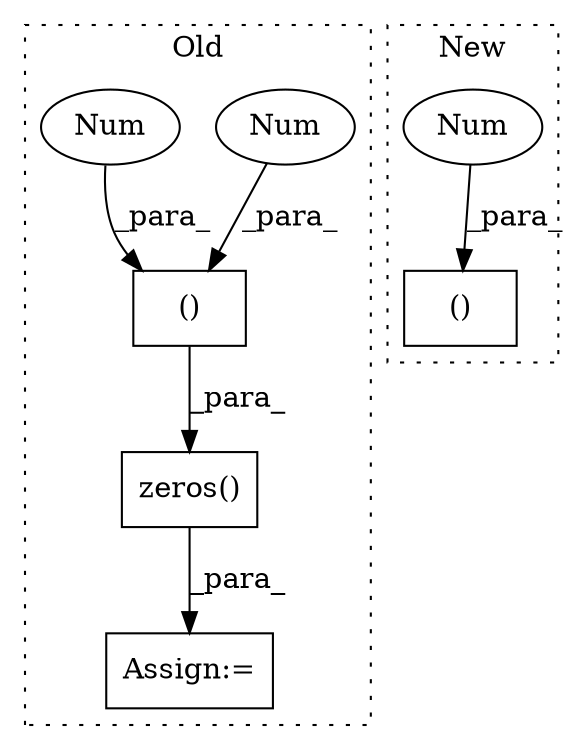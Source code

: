 digraph G {
subgraph cluster0 {
1 [label="zeros()" a="75" s="27327,27349" l="9,1" shape="box"];
3 [label="Assign:=" a="68" s="27324" l="3" shape="box"];
4 [label="()" a="54" s="27338" l="10" shape="box"];
5 [label="Num" a="76" s="27341" l="3" shape="ellipse"];
6 [label="Num" a="76" s="27345" l="3" shape="ellipse"];
label = "Old";
style="dotted";
}
subgraph cluster1 {
2 [label="()" a="54" s="27468" l="10" shape="box"];
7 [label="Num" a="76" s="27475" l="3" shape="ellipse"];
label = "New";
style="dotted";
}
1 -> 3 [label="_para_"];
4 -> 1 [label="_para_"];
5 -> 4 [label="_para_"];
6 -> 4 [label="_para_"];
7 -> 2 [label="_para_"];
}